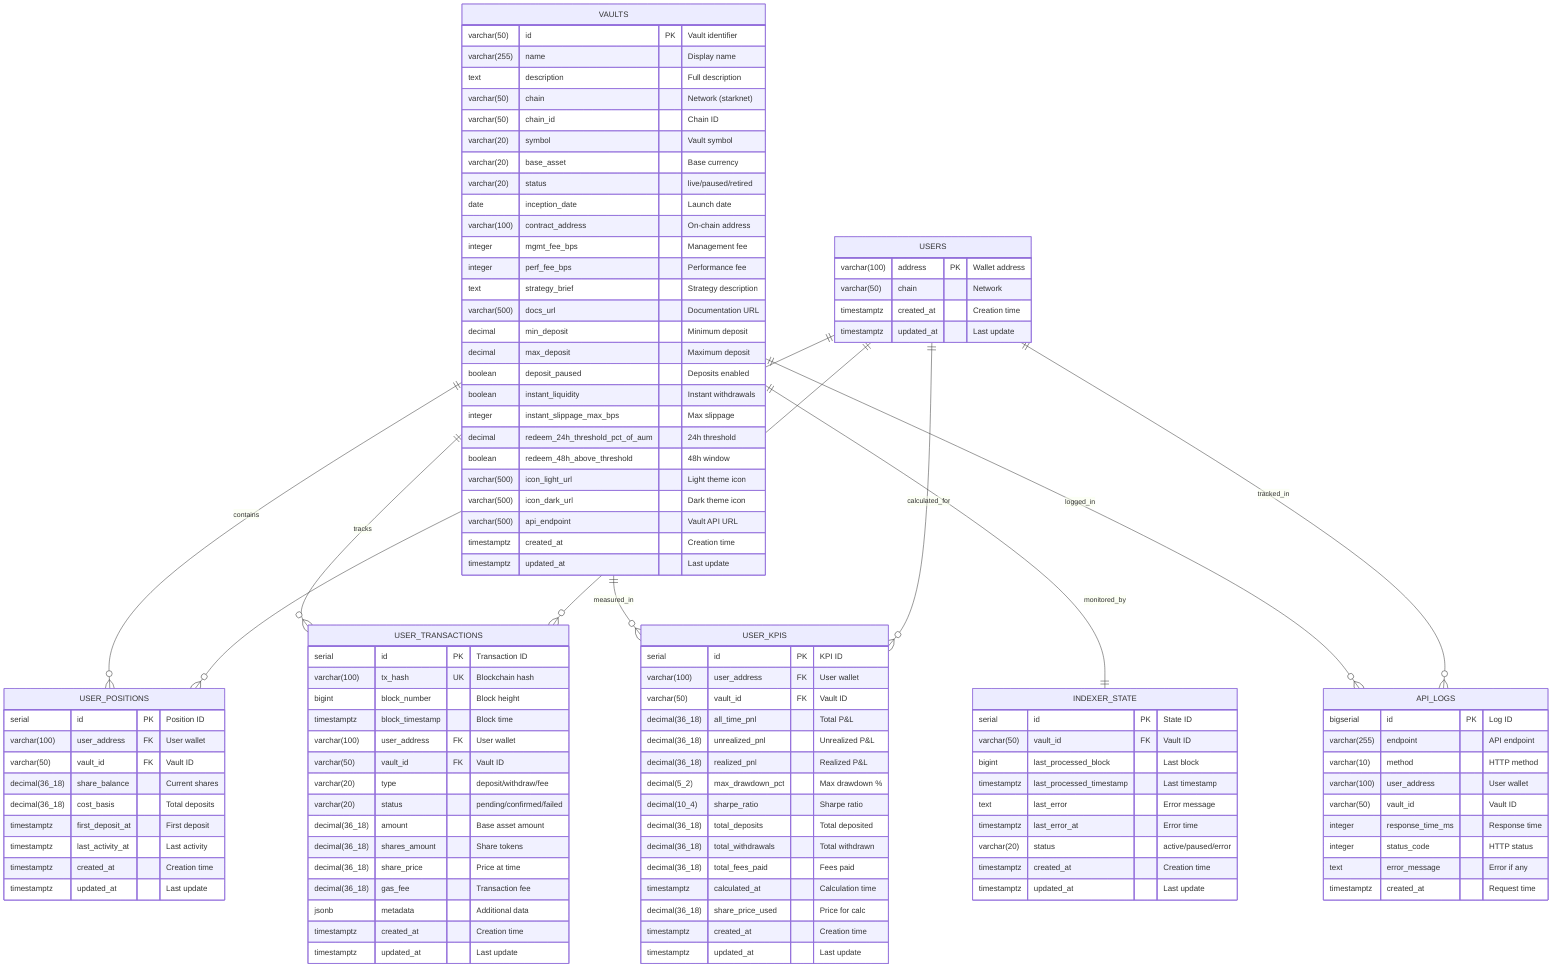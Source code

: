 erDiagram
    %% Core Tables
    VAULTS ||--o{ USER_POSITIONS : contains
    VAULTS ||--o{ USER_TRANSACTIONS : tracks
    VAULTS ||--o{ USER_KPIS : measured_in
    VAULTS ||--|| INDEXER_STATE : monitored_by
    VAULTS ||--o{ API_LOGS : logged_in
    
    %% User Relations
    USERS ||--o{ USER_POSITIONS : has
    USERS ||--o{ USER_TRANSACTIONS : performs
    USERS ||--o{ USER_KPIS : calculated_for
    USERS ||--o{ API_LOGS : tracked_in

    %% Table Definitions
    VAULTS {
        varchar(50) id PK "Vault identifier"
        varchar(255) name "Display name"
        text description "Full description"
        varchar(50) chain "Network (starknet)"
        varchar(50) chain_id "Chain ID"
        varchar(20) symbol "Vault symbol"
        varchar(20) base_asset "Base currency"
        varchar(20) status "live/paused/retired"
        date inception_date "Launch date"
        varchar(100) contract_address "On-chain address"
        integer mgmt_fee_bps "Management fee"
        integer perf_fee_bps "Performance fee"
        text strategy_brief "Strategy description"
        varchar(500) docs_url "Documentation URL"
        decimal min_deposit "Minimum deposit"
        decimal max_deposit "Maximum deposit"
        boolean deposit_paused "Deposits enabled"
        boolean instant_liquidity "Instant withdrawals"
        integer instant_slippage_max_bps "Max slippage"
        decimal redeem_24h_threshold_pct_of_aum "24h threshold"
        boolean redeem_48h_above_threshold "48h window"
        varchar(500) icon_light_url "Light theme icon"
        varchar(500) icon_dark_url "Dark theme icon"
        varchar(500) api_endpoint "Vault API URL"
        timestamptz created_at "Creation time"
        timestamptz updated_at "Last update"
    }
    
    USERS {
        varchar(100) address PK "Wallet address"
        varchar(50) chain "Network"
        timestamptz created_at "Creation time"
        timestamptz updated_at "Last update"
    }
    
    USER_POSITIONS {
        serial id PK "Position ID"
        varchar(100) user_address FK "User wallet"
        varchar(50) vault_id FK "Vault ID"
        decimal(36_18) share_balance "Current shares"
        decimal(36_18) cost_basis "Total deposits"
        timestamptz first_deposit_at "First deposit"
        timestamptz last_activity_at "Last activity"
        timestamptz created_at "Creation time"
        timestamptz updated_at "Last update"
    }
    
    USER_TRANSACTIONS {
        serial id PK "Transaction ID"
        varchar(100) tx_hash UK "Blockchain hash"
        bigint block_number "Block height"
        timestamptz block_timestamp "Block time"
        varchar(100) user_address FK "User wallet"
        varchar(50) vault_id FK "Vault ID"
        varchar(20) type "deposit/withdraw/fee"
        varchar(20) status "pending/confirmed/failed"
        decimal(36_18) amount "Base asset amount"
        decimal(36_18) shares_amount "Share tokens"
        decimal(36_18) share_price "Price at time"
        decimal(36_18) gas_fee "Transaction fee"
        jsonb metadata "Additional data"
        timestamptz created_at "Creation time"
        timestamptz updated_at "Last update"
    }
    
    USER_KPIS {
        serial id PK "KPI ID"
        varchar(100) user_address FK "User wallet"
        varchar(50) vault_id FK "Vault ID"
        decimal(36_18) all_time_pnl "Total P&L"
        decimal(36_18) unrealized_pnl "Unrealized P&L"
        decimal(36_18) realized_pnl "Realized P&L"
        decimal(5_2) max_drawdown_pct "Max drawdown %"
        decimal(10_4) sharpe_ratio "Sharpe ratio"
        decimal(36_18) total_deposits "Total deposited"
        decimal(36_18) total_withdrawals "Total withdrawn"
        decimal(36_18) total_fees_paid "Fees paid"
        timestamptz calculated_at "Calculation time"
        decimal(36_18) share_price_used "Price for calc"
        timestamptz created_at "Creation time"
        timestamptz updated_at "Last update"
    }
    
    INDEXER_STATE {
        serial id PK "State ID"
        varchar(50) vault_id FK "Vault ID"
        bigint last_processed_block "Last block"
        timestamptz last_processed_timestamp "Last timestamp"
        text last_error "Error message"
        timestamptz last_error_at "Error time"
        varchar(20) status "active/paused/error"
        timestamptz created_at "Creation time"
        timestamptz updated_at "Last update"
    }
    
    API_LOGS {
        bigserial id PK "Log ID"
        varchar(255) endpoint "API endpoint"
        varchar(10) method "HTTP method"
        varchar(100) user_address "User wallet"
        varchar(50) vault_id "Vault ID"
        integer response_time_ms "Response time"
        integer status_code "HTTP status"
        text error_message "Error if any"
        timestamptz created_at "Request time"
    }